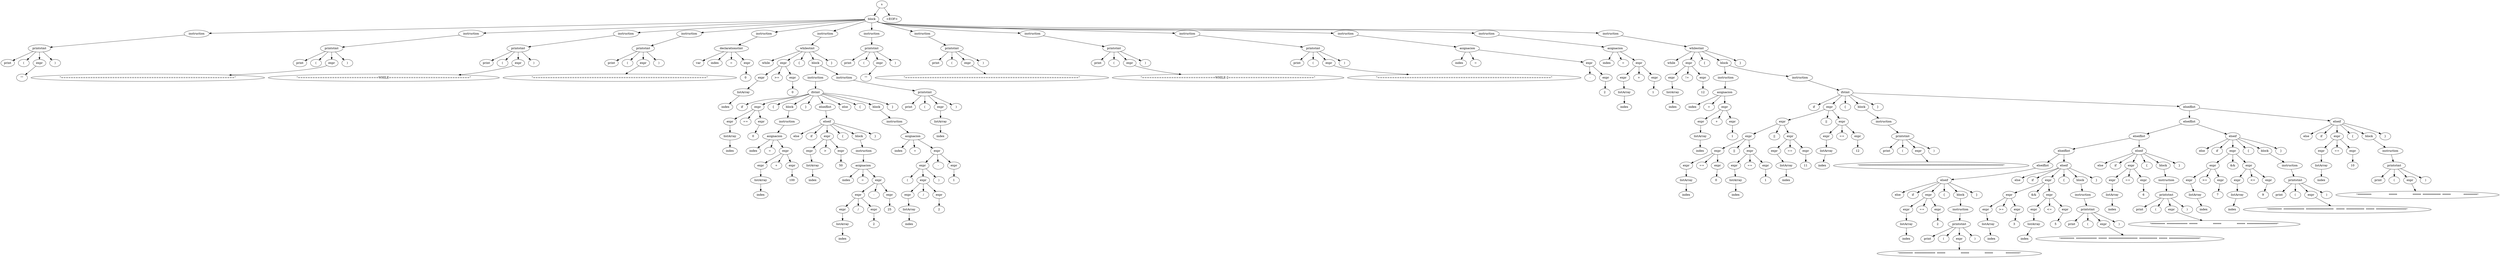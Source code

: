 digraph AST {
  1 [label="s"];
  1 -> 2;
  2 [label="block"];
  2 -> 3;
  3 [label="instruction"];
  3 -> 4;
  4 [label="printstmt"];
  4 -> 5;
  5 [label="print"];
  4 -> 6;
  6 [label="("];
  4 -> 7;
  7 [label="expr"];
  7 -> 8;
  8 [label="\"\""];
  4 -> 9;
  9 [label=")"];
  2 -> 10;
  10 [label="instruction"];
  10 -> 11;
  11 [label="printstmt"];
  11 -> 12;
  12 [label="print"];
  11 -> 13;
  13 [label="("];
  11 -> 14;
  14 [label="expr"];
  14 -> 15;
  15 [label="\"=======================================================================\""];
  11 -> 16;
  16 [label=")"];
  2 -> 17;
  17 [label="instruction"];
  17 -> 18;
  18 [label="printstmt"];
  18 -> 19;
  19 [label="print"];
  18 -> 20;
  20 [label="("];
  18 -> 21;
  21 [label="expr"];
  21 -> 22;
  22 [label="\"=================================WHILE=================================\""];
  18 -> 23;
  23 [label=")"];
  2 -> 24;
  24 [label="instruction"];
  24 -> 25;
  25 [label="printstmt"];
  25 -> 26;
  26 [label="print"];
  25 -> 27;
  27 [label="("];
  25 -> 28;
  28 [label="expr"];
  28 -> 29;
  29 [label="\"=======================================================================\""];
  25 -> 30;
  30 [label=")"];
  2 -> 31;
  31 [label="instruction"];
  31 -> 32;
  32 [label="declarationstmt"];
  32 -> 33;
  33 [label="var"];
  32 -> 34;
  34 [label="index"];
  32 -> 35;
  35 [label="="];
  32 -> 36;
  36 [label="expr"];
  36 -> 37;
  37 [label="0"];
  2 -> 38;
  38 [label="instruction"];
  38 -> 39;
  39 [label="whilestmt"];
  39 -> 40;
  40 [label="while"];
  39 -> 41;
  41 [label="expr"];
  41 -> 42;
  42 [label="expr"];
  42 -> 43;
  43 [label="listArray"];
  43 -> 44;
  44 [label="index"];
  41 -> 45;
  45 [label=">="];
  41 -> 46;
  46 [label="expr"];
  46 -> 47;
  47 [label="0"];
  39 -> 48;
  48 [label="{"];
  39 -> 49;
  49 [label="block"];
  49 -> 50;
  50 [label="instruction"];
  50 -> 51;
  51 [label="ifstmt"];
  51 -> 52;
  52 [label="if"];
  51 -> 53;
  53 [label="expr"];
  53 -> 54;
  54 [label="expr"];
  54 -> 55;
  55 [label="listArray"];
  55 -> 56;
  56 [label="index"];
  53 -> 57;
  57 [label="=="];
  53 -> 58;
  58 [label="expr"];
  58 -> 59;
  59 [label="0"];
  51 -> 60;
  60 [label="{"];
  51 -> 61;
  61 [label="block"];
  61 -> 62;
  62 [label="instruction"];
  62 -> 63;
  63 [label="asignacion"];
  63 -> 64;
  64 [label="index"];
  63 -> 65;
  65 [label="="];
  63 -> 66;
  66 [label="expr"];
  66 -> 67;
  67 [label="expr"];
  67 -> 68;
  68 [label="listArray"];
  68 -> 69;
  69 [label="index"];
  66 -> 70;
  70 [label="+"];
  66 -> 71;
  71 [label="expr"];
  71 -> 72;
  72 [label="100"];
  51 -> 73;
  73 [label="}"];
  51 -> 74;
  74 [label="elseiflist"];
  74 -> 75;
  75 [label="elseif"];
  75 -> 76;
  76 [label="else"];
  75 -> 77;
  77 [label="if"];
  75 -> 78;
  78 [label="expr"];
  78 -> 79;
  79 [label="expr"];
  79 -> 80;
  80 [label="listArray"];
  80 -> 81;
  81 [label="index"];
  78 -> 82;
  82 [label=">"];
  78 -> 83;
  83 [label="expr"];
  83 -> 84;
  84 [label="50"];
  75 -> 85;
  85 [label="{"];
  75 -> 86;
  86 [label="block"];
  86 -> 87;
  87 [label="instruction"];
  87 -> 88;
  88 [label="asignacion"];
  88 -> 89;
  89 [label="index"];
  88 -> 90;
  90 [label="="];
  88 -> 91;
  91 [label="expr"];
  91 -> 92;
  92 [label="expr"];
  92 -> 93;
  93 [label="expr"];
  93 -> 94;
  94 [label="listArray"];
  94 -> 95;
  95 [label="index"];
  92 -> 96;
  96 [label="/"];
  92 -> 97;
  97 [label="expr"];
  97 -> 98;
  98 [label="2"];
  91 -> 99;
  99 [label="-"];
  91 -> 100;
  100 [label="expr"];
  100 -> 101;
  101 [label="25"];
  75 -> 102;
  102 [label="}"];
  51 -> 103;
  103 [label="else"];
  51 -> 104;
  104 [label="{"];
  51 -> 105;
  105 [label="block"];
  105 -> 106;
  106 [label="instruction"];
  106 -> 107;
  107 [label="asignacion"];
  107 -> 108;
  108 [label="index"];
  107 -> 109;
  109 [label="="];
  107 -> 110;
  110 [label="expr"];
  110 -> 111;
  111 [label="expr"];
  111 -> 112;
  112 [label="("];
  111 -> 113;
  113 [label="expr"];
  113 -> 114;
  114 [label="expr"];
  114 -> 115;
  115 [label="listArray"];
  115 -> 116;
  116 [label="index"];
  113 -> 117;
  117 [label="/"];
  113 -> 118;
  118 [label="expr"];
  118 -> 119;
  119 [label="2"];
  111 -> 120;
  120 [label=")"];
  110 -> 121;
  121 [label="-"];
  110 -> 122;
  122 [label="expr"];
  122 -> 123;
  123 [label="1"];
  51 -> 124;
  124 [label="}"];
  49 -> 125;
  125 [label="instruction"];
  125 -> 126;
  126 [label="printstmt"];
  126 -> 127;
  127 [label="print"];
  126 -> 128;
  128 [label="("];
  126 -> 129;
  129 [label="expr"];
  129 -> 130;
  130 [label="listArray"];
  130 -> 131;
  131 [label="index"];
  126 -> 132;
  132 [label=")"];
  39 -> 133;
  133 [label="}"];
  2 -> 134;
  134 [label="instruction"];
  134 -> 135;
  135 [label="printstmt"];
  135 -> 136;
  136 [label="print"];
  135 -> 137;
  137 [label="("];
  135 -> 138;
  138 [label="expr"];
  138 -> 139;
  139 [label="\"\""];
  135 -> 140;
  140 [label=")"];
  2 -> 141;
  141 [label="instruction"];
  141 -> 142;
  142 [label="printstmt"];
  142 -> 143;
  143 [label="print"];
  142 -> 144;
  144 [label="("];
  142 -> 145;
  145 [label="expr"];
  145 -> 146;
  146 [label="\"=======================================================================\""];
  142 -> 147;
  147 [label=")"];
  2 -> 148;
  148 [label="instruction"];
  148 -> 149;
  149 [label="printstmt"];
  149 -> 150;
  150 [label="print"];
  149 -> 151;
  151 [label="("];
  149 -> 152;
  152 [label="expr"];
  152 -> 153;
  153 [label="\"==============================WHILE-2===================================\""];
  149 -> 154;
  154 [label=")"];
  2 -> 155;
  155 [label="instruction"];
  155 -> 156;
  156 [label="printstmt"];
  156 -> 157;
  157 [label="print"];
  156 -> 158;
  158 [label="("];
  156 -> 159;
  159 [label="expr"];
  159 -> 160;
  160 [label="\"=======================================================================\""];
  156 -> 161;
  161 [label=")"];
  2 -> 162;
  162 [label="instruction"];
  162 -> 163;
  163 [label="asignacion"];
  163 -> 164;
  164 [label="index"];
  163 -> 165;
  165 [label="="];
  163 -> 166;
  166 [label="expr"];
  166 -> 167;
  167 [label="-"];
  166 -> 168;
  168 [label="expr"];
  168 -> 169;
  169 [label="2"];
  2 -> 170;
  170 [label="instruction"];
  170 -> 171;
  171 [label="asignacion"];
  171 -> 172;
  172 [label="index"];
  171 -> 173;
  173 [label="="];
  171 -> 174;
  174 [label="expr"];
  174 -> 175;
  175 [label="expr"];
  175 -> 176;
  176 [label="listArray"];
  176 -> 177;
  177 [label="index"];
  174 -> 178;
  178 [label="+"];
  174 -> 179;
  179 [label="expr"];
  179 -> 180;
  180 [label="1"];
  2 -> 181;
  181 [label="instruction"];
  181 -> 182;
  182 [label="whilestmt"];
  182 -> 183;
  183 [label="while"];
  182 -> 184;
  184 [label="expr"];
  184 -> 185;
  185 [label="expr"];
  185 -> 186;
  186 [label="listArray"];
  186 -> 187;
  187 [label="index"];
  184 -> 188;
  188 [label="!="];
  184 -> 189;
  189 [label="expr"];
  189 -> 190;
  190 [label="12"];
  182 -> 191;
  191 [label="{"];
  182 -> 192;
  192 [label="block"];
  192 -> 193;
  193 [label="instruction"];
  193 -> 194;
  194 [label="asignacion"];
  194 -> 195;
  195 [label="index"];
  194 -> 196;
  196 [label="="];
  194 -> 197;
  197 [label="expr"];
  197 -> 198;
  198 [label="expr"];
  198 -> 199;
  199 [label="listArray"];
  199 -> 200;
  200 [label="index"];
  197 -> 201;
  201 [label="+"];
  197 -> 202;
  202 [label="expr"];
  202 -> 203;
  203 [label="1"];
  192 -> 204;
  204 [label="instruction"];
  204 -> 205;
  205 [label="ifstmt"];
  205 -> 206;
  206 [label="if"];
  205 -> 207;
  207 [label="expr"];
  207 -> 208;
  208 [label="expr"];
  208 -> 209;
  209 [label="expr"];
  209 -> 210;
  210 [label="expr"];
  210 -> 211;
  211 [label="expr"];
  211 -> 212;
  212 [label="listArray"];
  212 -> 213;
  213 [label="index"];
  210 -> 214;
  214 [label="=="];
  210 -> 215;
  215 [label="expr"];
  215 -> 216;
  216 [label="0"];
  209 -> 217;
  217 [label="||"];
  209 -> 218;
  218 [label="expr"];
  218 -> 219;
  219 [label="expr"];
  219 -> 220;
  220 [label="listArray"];
  220 -> 221;
  221 [label="index"];
  218 -> 222;
  222 [label="=="];
  218 -> 223;
  223 [label="expr"];
  223 -> 224;
  224 [label="1"];
  208 -> 225;
  225 [label="||"];
  208 -> 226;
  226 [label="expr"];
  226 -> 227;
  227 [label="expr"];
  227 -> 228;
  228 [label="listArray"];
  228 -> 229;
  229 [label="index"];
  226 -> 230;
  230 [label="=="];
  226 -> 231;
  231 [label="expr"];
  231 -> 232;
  232 [label="11"];
  207 -> 233;
  233 [label="||"];
  207 -> 234;
  234 [label="expr"];
  234 -> 235;
  235 [label="expr"];
  235 -> 236;
  236 [label="listArray"];
  236 -> 237;
  237 [label="index"];
  234 -> 238;
  238 [label="=="];
  234 -> 239;
  239 [label="expr"];
  239 -> 240;
  240 [label="12"];
  205 -> 241;
  241 [label="{"];
  205 -> 242;
  242 [label="block"];
  242 -> 243;
  243 [label="instruction"];
  243 -> 244;
  244 [label="printstmt"];
  244 -> 245;
  245 [label="print"];
  244 -> 246;
  246 [label="("];
  244 -> 247;
  247 [label="expr"];
  247 -> 248;
  248 [label="\"*********************************************************************************************************\""];
  244 -> 249;
  249 [label=")"];
  205 -> 250;
  250 [label="}"];
  205 -> 251;
  251 [label="elseiflist"];
  251 -> 252;
  252 [label="elseiflist"];
  252 -> 253;
  253 [label="elseiflist"];
  253 -> 254;
  254 [label="elseiflist"];
  254 -> 255;
  255 [label="elseiflist"];
  255 -> 256;
  256 [label="elseif"];
  256 -> 257;
  257 [label="else"];
  256 -> 258;
  258 [label="if"];
  256 -> 259;
  259 [label="expr"];
  259 -> 260;
  260 [label="expr"];
  260 -> 261;
  261 [label="listArray"];
  261 -> 262;
  262 [label="index"];
  259 -> 263;
  263 [label="=="];
  259 -> 264;
  264 [label="expr"];
  264 -> 265;
  265 [label="2"];
  256 -> 266;
  266 [label="{"];
  256 -> 267;
  267 [label="block"];
  267 -> 268;
  268 [label="instruction"];
  268 -> 269;
  269 [label="printstmt"];
  269 -> 270;
  270 [label="print"];
  269 -> 271;
  271 [label="("];
  269 -> 272;
  272 [label="expr"];
  272 -> 273;
  273 [label="\"**********  ***************  ******                 ******                 ******              **********\""];
  269 -> 274;
  274 [label=")"];
  256 -> 275;
  275 [label="}"];
  254 -> 276;
  276 [label="elseif"];
  276 -> 277;
  277 [label="else"];
  276 -> 278;
  278 [label="if"];
  276 -> 279;
  279 [label="expr"];
  279 -> 280;
  280 [label="expr"];
  280 -> 281;
  281 [label="expr"];
  281 -> 282;
  282 [label="listArray"];
  282 -> 283;
  283 [label="index"];
  280 -> 284;
  284 [label=">="];
  280 -> 285;
  285 [label="expr"];
  285 -> 286;
  286 [label="3"];
  279 -> 287;
  287 [label="&&"];
  279 -> 288;
  288 [label="expr"];
  288 -> 289;
  289 [label="expr"];
  289 -> 290;
  290 [label="listArray"];
  290 -> 291;
  291 [label="index"];
  288 -> 292;
  292 [label="<="];
  288 -> 293;
  293 [label="expr"];
  293 -> 294;
  294 [label="5"];
  276 -> 295;
  295 [label="{"];
  276 -> 296;
  296 [label="block"];
  296 -> 297;
  297 [label="instruction"];
  297 -> 298;
  298 [label="printstmt"];
  298 -> 299;
  299 [label="print"];
  298 -> 300;
  300 [label="("];
  298 -> 301;
  301 [label="expr"];
  301 -> 302;
  302 [label="\"**********  ***************  ******  *********************  *************  ******  **********************\""];
  298 -> 303;
  303 [label=")"];
  276 -> 304;
  304 [label="}"];
  253 -> 305;
  305 [label="elseif"];
  305 -> 306;
  306 [label="else"];
  305 -> 307;
  307 [label="if"];
  305 -> 308;
  308 [label="expr"];
  308 -> 309;
  309 [label="expr"];
  309 -> 310;
  310 [label="listArray"];
  310 -> 311;
  311 [label="index"];
  308 -> 312;
  312 [label="=="];
  308 -> 313;
  313 [label="expr"];
  313 -> 314;
  314 [label="6"];
  305 -> 315;
  315 [label="{"];
  305 -> 316;
  316 [label="block"];
  316 -> 317;
  317 [label="instruction"];
  317 -> 318;
  318 [label="printstmt"];
  318 -> 319;
  319 [label="print"];
  318 -> 320;
  320 [label="("];
  318 -> 321;
  321 [label="expr"];
  321 -> 322;
  322 [label="\"**********  ***************  ******                 ******                 ******  **********************\""];
  318 -> 323;
  323 [label=")"];
  305 -> 324;
  324 [label="}"];
  252 -> 325;
  325 [label="elseif"];
  325 -> 326;
  326 [label="else"];
  325 -> 327;
  327 [label="if"];
  325 -> 328;
  328 [label="expr"];
  328 -> 329;
  329 [label="expr"];
  329 -> 330;
  330 [label="expr"];
  330 -> 331;
  331 [label="listArray"];
  331 -> 332;
  332 [label="index"];
  329 -> 333;
  333 [label=">="];
  329 -> 334;
  334 [label="expr"];
  334 -> 335;
  335 [label="7"];
  328 -> 336;
  336 [label="&&"];
  328 -> 337;
  337 [label="expr"];
  337 -> 338;
  338 [label="expr"];
  338 -> 339;
  339 [label="listArray"];
  339 -> 340;
  340 [label="index"];
  337 -> 341;
  341 [label="<="];
  337 -> 342;
  342 [label="expr"];
  342 -> 343;
  343 [label="9"];
  325 -> 344;
  344 [label="{"];
  325 -> 345;
  345 [label="block"];
  345 -> 346;
  346 [label="instruction"];
  346 -> 347;
  347 [label="printstmt"];
  347 -> 348;
  348 [label="print"];
  347 -> 349;
  349 [label="("];
  347 -> 350;
  350 [label="expr"];
  350 -> 351;
  351 [label="\"**********  ***************  ********************   ******  *************  ******  **********************\""];
  347 -> 352;
  352 [label=")"];
  325 -> 353;
  353 [label="}"];
  251 -> 354;
  354 [label="elseif"];
  354 -> 355;
  355 [label="else"];
  354 -> 356;
  356 [label="if"];
  354 -> 357;
  357 [label="expr"];
  357 -> 358;
  358 [label="expr"];
  358 -> 359;
  359 [label="listArray"];
  359 -> 360;
  360 [label="index"];
  357 -> 361;
  361 [label="=="];
  357 -> 362;
  362 [label="expr"];
  362 -> 363;
  363 [label="10"];
  354 -> 364;
  364 [label="{"];
  354 -> 365;
  365 [label="block"];
  365 -> 366;
  366 [label="instruction"];
  366 -> 367;
  367 [label="printstmt"];
  367 -> 368;
  368 [label="print"];
  367 -> 369;
  369 [label="("];
  367 -> 370;
  370 [label="expr"];
  370 -> 371;
  371 [label="\"**********                   ******                 ******  *************  ******              **********\""];
  367 -> 372;
  372 [label=")"];
  354 -> 373;
  373 [label="}"];
  182 -> 374;
  374 [label="}"];
  1 -> 375;
  375 [label="<EOF>"];
}
